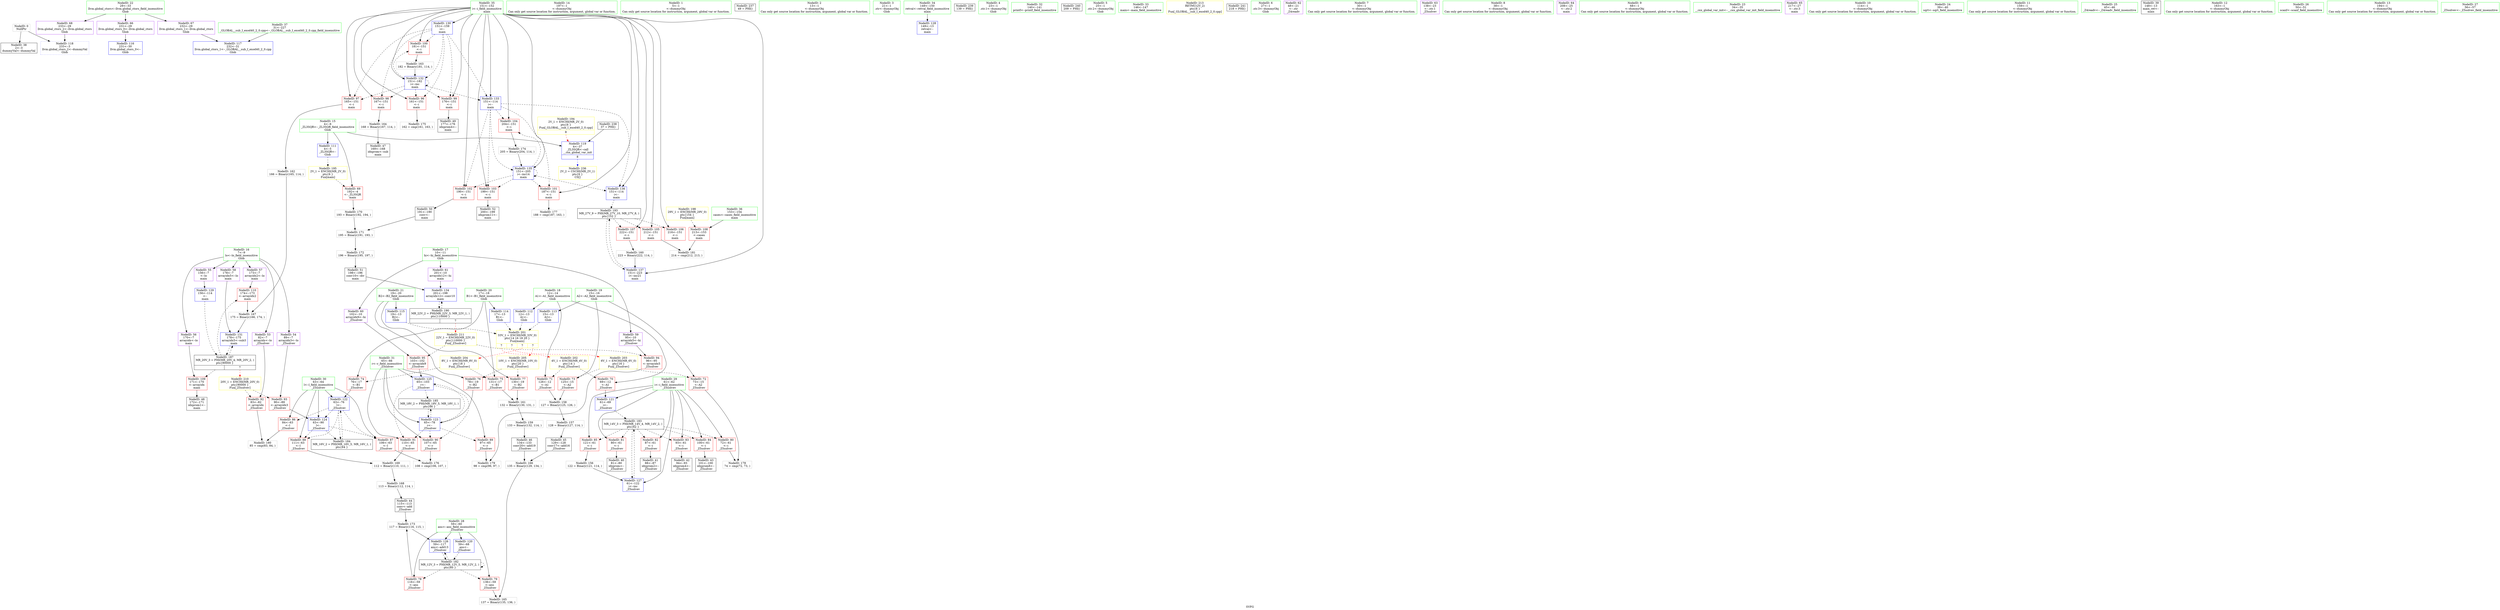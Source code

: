 digraph "SVFG" {
	label="SVFG";

	Node0x5638dc262e90 [shape=record,color=grey,label="{NodeID: 0\nNullPtr}"];
	Node0x5638dc262e90 -> Node0x5638dc264c40[style=solid];
	Node0x5638dc262e90 -> Node0x5638dc26af90[style=solid];
	Node0x5638dc26f150 [shape=record,color=grey,label="{NodeID: 180\n85 = cmp(83, 84, )\n}"];
	Node0x5638dc265560 [shape=record,color=red,label="{NodeID: 97\n165\<--151\n\<--i\nmain\n}"];
	Node0x5638dc265560 -> Node0x5638dc26d650[style=solid];
	Node0x5638dc263720 [shape=record,color=green,label="{NodeID: 14\n197\<--1\n\<--dummyObj\nCan only get source location for instruction, argument, global var or function.}"];
	Node0x5638dc269a50 [shape=record,color=yellow,style=double,label="{NodeID: 194\n2V_1 = ENCHI(MR_2V_0)\npts\{6 \}\nFun[_GLOBAL__sub_I_exod40_2_0.cpp]|{<s0>8}}"];
	Node0x5638dc269a50:s0 -> Node0x5638dc26b090[style=dashed,color=red];
	Node0x5638dc2660c0 [shape=record,color=blue,label="{NodeID: 111\n4\<--5\n_ZL3SQR\<--\nGlob }"];
	Node0x5638dc2660c0 -> Node0x5638dc269b60[style=dashed];
	Node0x5638dc264390 [shape=record,color=green,label="{NodeID: 28\n59\<--60\nans\<--ans_field_insensitive\n_Z5solvev\n}"];
	Node0x5638dc264390 -> Node0x5638dc267da0[style=solid];
	Node0x5638dc264390 -> Node0x5638dc267e70[style=solid];
	Node0x5638dc264390 -> Node0x5638dc26b160[style=solid];
	Node0x5638dc264390 -> Node0x5638dc26b640[style=solid];
	Node0x5638dc26b570 [shape=record,color=blue,label="{NodeID: 125\n65\<--103\nr\<--\n_Z5solvev\n}"];
	Node0x5638dc26b570 -> Node0x5638dc268760[style=dashed];
	Node0x5638dc26b570 -> Node0x5638dc268830[style=dashed];
	Node0x5638dc26b570 -> Node0x5638dc276490[style=dashed];
	Node0x5638dc264fb0 [shape=record,color=black,label="{NodeID: 42\n94\<--93\nidxprom4\<--\n_Z5solvev\n}"];
	Node0x5638dc266b30 [shape=record,color=purple,label="{NodeID: 56\n170\<--7\narrayidx\<--lo\nmain\n}"];
	Node0x5638dc266b30 -> Node0x5638dc265f20[style=solid];
	Node0x5638dc27e4c0 [shape=record,color=yellow,style=double,label="{NodeID: 236\n2V_2 = CSCHI(MR_2V_1)\npts\{6 \}\nCS[]}"];
	Node0x5638dc267720 [shape=record,color=red,label="{NodeID: 70\n69\<--12\n\<--A1\n_Z5solvev\n}"];
	Node0x5638dc267720 -> Node0x5638dc26b230[style=solid];
	Node0x5638dc26ddd0 [shape=record,color=grey,label="{NodeID: 167\n175 = Binary(166, 174, )\n}"];
	Node0x5638dc26ddd0 -> Node0x5638dc26ba50[style=solid];
	Node0x5638dc268280 [shape=record,color=red,label="{NodeID: 84\n100\<--61\n\<--i\n_Z5solvev\n}"];
	Node0x5638dc268280 -> Node0x5638dc265080[style=solid];
	Node0x5638dc259160 [shape=record,color=green,label="{NodeID: 1\n5\<--1\n\<--dummyObj\nCan only get source location for instruction, argument, global var or function.}"];
	Node0x5638dc26f2d0 [shape=record,color=grey,label="{NodeID: 181\n214 = cmp(212, 213, )\n}"];
	Node0x5638dc265630 [shape=record,color=red,label="{NodeID: 98\n167\<--151\n\<--i\nmain\n}"];
	Node0x5638dc265630 -> Node0x5638dc26d950[style=solid];
	Node0x5638dc2637b0 [shape=record,color=green,label="{NodeID: 15\n4\<--6\n_ZL3SQR\<--_ZL3SQR_field_insensitive\nGlob }"];
	Node0x5638dc2637b0 -> Node0x5638dc267650[style=solid];
	Node0x5638dc2637b0 -> Node0x5638dc2660c0[style=solid];
	Node0x5638dc2637b0 -> Node0x5638dc26b090[style=solid];
	Node0x5638dc269b60 [shape=record,color=yellow,style=double,label="{NodeID: 195\n2V_1 = ENCHI(MR_2V_0)\npts\{6 \}\nFun[main]}"];
	Node0x5638dc269b60 -> Node0x5638dc267650[style=dashed];
	Node0x5638dc2661c0 [shape=record,color=blue,label="{NodeID: 112\n12\<--13\nA1\<--\nGlob }"];
	Node0x5638dc2661c0 -> Node0x5638dc27b230[style=dashed];
	Node0x5638dc264460 [shape=record,color=green,label="{NodeID: 29\n61\<--62\ni\<--i_field_insensitive\n_Z5solvev\n}"];
	Node0x5638dc264460 -> Node0x5638dc267f40[style=solid];
	Node0x5638dc264460 -> Node0x5638dc268010[style=solid];
	Node0x5638dc264460 -> Node0x5638dc2680e0[style=solid];
	Node0x5638dc264460 -> Node0x5638dc2681b0[style=solid];
	Node0x5638dc264460 -> Node0x5638dc268280[style=solid];
	Node0x5638dc264460 -> Node0x5638dc268350[style=solid];
	Node0x5638dc264460 -> Node0x5638dc26b230[style=solid];
	Node0x5638dc264460 -> Node0x5638dc26b710[style=solid];
	Node0x5638dc26b640 [shape=record,color=blue,label="{NodeID: 126\n59\<--117\nans\<--add13\n_Z5solvev\n}"];
	Node0x5638dc26b640 -> Node0x5638dc275590[style=dashed];
	Node0x5638dc265080 [shape=record,color=black,label="{NodeID: 43\n101\<--100\nidxprom8\<--\n_Z5solvev\n}"];
	Node0x5638dc266c00 [shape=record,color=purple,label="{NodeID: 57\n173\<--7\narrayidx2\<--lo\nmain\n}"];
	Node0x5638dc266c00 -> Node0x5638dc265ff0[style=solid];
	Node0x5638dc0598f0 [shape=record,color=black,label="{NodeID: 237\n49 = PHI()\n}"];
	Node0x5638dc2677f0 [shape=record,color=red,label="{NodeID: 71\n126\<--12\n\<--A1\n_Z5solvev\n}"];
	Node0x5638dc2677f0 -> Node0x5638dc26d050[style=solid];
	Node0x5638dc26df50 [shape=record,color=grey,label="{NodeID: 168\n113 = Binary(112, 114, )\n}"];
	Node0x5638dc26df50 -> Node0x5638dc265150[style=solid];
	Node0x5638dc268350 [shape=record,color=red,label="{NodeID: 85\n121\<--61\n\<--i\n_Z5solvev\n}"];
	Node0x5638dc268350 -> Node0x5638dc26cd50[style=solid];
	Node0x5638dc25f790 [shape=record,color=green,label="{NodeID: 2\n13\<--1\n\<--dummyObj\nCan only get source location for instruction, argument, global var or function.}"];
	Node0x5638dc275590 [shape=record,color=black,label="{NodeID: 182\nMR_12V_3 = PHI(MR_12V_5, MR_12V_2, )\npts\{60 \}\n}"];
	Node0x5638dc275590 -> Node0x5638dc267da0[style=dashed];
	Node0x5638dc275590 -> Node0x5638dc267e70[style=dashed];
	Node0x5638dc275590 -> Node0x5638dc26b640[style=dashed];
	Node0x5638dc275590 -> Node0x5638dc275590[style=dashed];
	Node0x5638dc265700 [shape=record,color=red,label="{NodeID: 99\n176\<--151\n\<--i\nmain\n}"];
	Node0x5638dc265700 -> Node0x5638dc266580[style=solid];
	Node0x5638dc263840 [shape=record,color=green,label="{NodeID: 16\n7\<--9\nlo\<--lo_field_insensitive\nGlob }"];
	Node0x5638dc263840 -> Node0x5638dc2668c0[style=solid];
	Node0x5638dc263840 -> Node0x5638dc266990[style=solid];
	Node0x5638dc263840 -> Node0x5638dc266a60[style=solid];
	Node0x5638dc263840 -> Node0x5638dc266b30[style=solid];
	Node0x5638dc263840 -> Node0x5638dc266c00[style=solid];
	Node0x5638dc263840 -> Node0x5638dc266cd0[style=solid];
	Node0x5638dc2662c0 [shape=record,color=blue,label="{NodeID: 113\n15\<--13\nA2\<--\nGlob }"];
	Node0x5638dc2662c0 -> Node0x5638dc27b230[style=dashed];
	Node0x5638dc264530 [shape=record,color=green,label="{NodeID: 30\n63\<--64\nl\<--l_field_insensitive\n_Z5solvev\n}"];
	Node0x5638dc264530 -> Node0x5638dc268420[style=solid];
	Node0x5638dc264530 -> Node0x5638dc2684f0[style=solid];
	Node0x5638dc264530 -> Node0x5638dc2685c0[style=solid];
	Node0x5638dc264530 -> Node0x5638dc26b300[style=solid];
	Node0x5638dc264530 -> Node0x5638dc26b4a0[style=solid];
	Node0x5638dc27ba40 [shape=record,color=yellow,style=double,label="{NodeID: 210\n20V_1 = ENCHI(MR_20V_0)\npts\{90000 \}\nFun[_Z5solvev]}"];
	Node0x5638dc27ba40 -> Node0x5638dc268900[style=dashed];
	Node0x5638dc27ba40 -> Node0x5638dc2689d0[style=dashed];
	Node0x5638dc26b710 [shape=record,color=blue,label="{NodeID: 127\n61\<--122\ni\<--inc\n_Z5solvev\n}"];
	Node0x5638dc26b710 -> Node0x5638dc275a90[style=dashed];
	Node0x5638dc265150 [shape=record,color=black,label="{NodeID: 44\n115\<--113\nconv\<--add\n_Z5solvev\n}"];
	Node0x5638dc265150 -> Node0x5638dc26e6d0[style=solid];
	Node0x5638dc266cd0 [shape=record,color=purple,label="{NodeID: 58\n178\<--7\narrayidx5\<--lo\nmain\n}"];
	Node0x5638dc266cd0 -> Node0x5638dc26ba50[style=solid];
	Node0x5638dc287460 [shape=record,color=black,label="{NodeID: 238\n37 = PHI()\n}"];
	Node0x5638dc287460 -> Node0x5638dc26b090[style=solid];
	Node0x5638dc2678c0 [shape=record,color=red,label="{NodeID: 72\n73\<--15\n\<--A2\n_Z5solvev\n}"];
	Node0x5638dc2678c0 -> Node0x5638dc26ee50[style=solid];
	Node0x5638dc26e0d0 [shape=record,color=grey,label="{NodeID: 169\n112 = Binary(110, 111, )\n}"];
	Node0x5638dc26e0d0 -> Node0x5638dc26df50[style=solid];
	Node0x5638dc268420 [shape=record,color=red,label="{NodeID: 86\n84\<--63\n\<--l\n_Z5solvev\n}"];
	Node0x5638dc268420 -> Node0x5638dc26f150[style=solid];
	Node0x5638dc2628b0 [shape=record,color=green,label="{NodeID: 3\n21\<--1\n.str\<--dummyObj\nGlob }"];
	Node0x5638dc275a90 [shape=record,color=black,label="{NodeID: 183\nMR_14V_3 = PHI(MR_14V_4, MR_14V_2, )\npts\{62 \}\n}"];
	Node0x5638dc275a90 -> Node0x5638dc267f40[style=dashed];
	Node0x5638dc275a90 -> Node0x5638dc268010[style=dashed];
	Node0x5638dc275a90 -> Node0x5638dc2680e0[style=dashed];
	Node0x5638dc275a90 -> Node0x5638dc2681b0[style=dashed];
	Node0x5638dc275a90 -> Node0x5638dc268280[style=dashed];
	Node0x5638dc275a90 -> Node0x5638dc268350[style=dashed];
	Node0x5638dc275a90 -> Node0x5638dc26b710[style=dashed];
	Node0x5638dc2657d0 [shape=record,color=red,label="{NodeID: 100\n181\<--151\n\<--i\nmain\n}"];
	Node0x5638dc2657d0 -> Node0x5638dc26d7d0[style=solid];
	Node0x5638dc2638d0 [shape=record,color=green,label="{NodeID: 17\n10\<--11\nhi\<--hi_field_insensitive\nGlob }"];
	Node0x5638dc2638d0 -> Node0x5638dc266da0[style=solid];
	Node0x5638dc2638d0 -> Node0x5638dc266e70[style=solid];
	Node0x5638dc2638d0 -> Node0x5638dc266f40[style=solid];
	Node0x5638dc2663c0 [shape=record,color=blue,label="{NodeID: 114\n17\<--13\nB1\<--\nGlob }"];
	Node0x5638dc2663c0 -> Node0x5638dc27b230[style=dashed];
	Node0x5638dc264600 [shape=record,color=green,label="{NodeID: 31\n65\<--66\nr\<--r_field_insensitive\n_Z5solvev\n}"];
	Node0x5638dc264600 -> Node0x5638dc268690[style=solid];
	Node0x5638dc264600 -> Node0x5638dc268760[style=solid];
	Node0x5638dc264600 -> Node0x5638dc268830[style=solid];
	Node0x5638dc264600 -> Node0x5638dc26b3d0[style=solid];
	Node0x5638dc264600 -> Node0x5638dc26b570[style=solid];
	Node0x5638dc27c330 [shape=record,color=yellow,style=double,label="{NodeID: 211\n22V_1 = ENCHI(MR_22V_0)\npts\{110000 \}\nFun[_Z5solvev]}"];
	Node0x5638dc27c330 -> Node0x5638dc268aa0[style=dashed];
	Node0x5638dc27c330 -> Node0x5638dc268b70[style=dashed];
	Node0x5638dc26b7e0 [shape=record,color=blue,label="{NodeID: 128\n149\<--13\nretval\<--\nmain\n}"];
	Node0x5638dc265220 [shape=record,color=black,label="{NodeID: 45\n129\<--128\nconv17\<--add16\n_Z5solvev\n}"];
	Node0x5638dc265220 -> Node0x5638dc26dc50[style=solid];
	Node0x5638dc266da0 [shape=record,color=purple,label="{NodeID: 59\n95\<--10\narrayidx5\<--hi\n_Z5solvev\n}"];
	Node0x5638dc266da0 -> Node0x5638dc268aa0[style=solid];
	Node0x5638dc2875c0 [shape=record,color=black,label="{NodeID: 239\n139 = PHI()\n}"];
	Node0x5638dc26cd50 [shape=record,color=grey,label="{NodeID: 156\n122 = Binary(121, 114, )\n}"];
	Node0x5638dc26cd50 -> Node0x5638dc26b710[style=solid];
	Node0x5638dc267990 [shape=record,color=red,label="{NodeID: 73\n125\<--15\n\<--A2\n_Z5solvev\n}"];
	Node0x5638dc267990 -> Node0x5638dc26d050[style=solid];
	Node0x5638dc26e250 [shape=record,color=grey,label="{NodeID: 170\n193 = Binary(192, 194, )\n}"];
	Node0x5638dc26e250 -> Node0x5638dc26e3d0[style=solid];
	Node0x5638dc2684f0 [shape=record,color=red,label="{NodeID: 87\n106\<--63\n\<--l\n_Z5solvev\n}"];
	Node0x5638dc2684f0 -> Node0x5638dc26eb50[style=solid];
	Node0x5638dc262940 [shape=record,color=green,label="{NodeID: 4\n23\<--1\n.str.1\<--dummyObj\nGlob }"];
	Node0x5638dc275f90 [shape=record,color=black,label="{NodeID: 184\nMR_16V_2 = PHI(MR_16V_5, MR_16V_1, )\npts\{64 \}\n}"];
	Node0x5638dc275f90 -> Node0x5638dc26b300[style=dashed];
	Node0x5638dc2658a0 [shape=record,color=red,label="{NodeID: 101\n187\<--151\n\<--i\nmain\n}"];
	Node0x5638dc2658a0 -> Node0x5638dc26ecd0[style=solid];
	Node0x5638dc263990 [shape=record,color=green,label="{NodeID: 18\n12\<--14\nA1\<--A1_field_insensitive\nGlob }"];
	Node0x5638dc263990 -> Node0x5638dc267720[style=solid];
	Node0x5638dc263990 -> Node0x5638dc2677f0[style=solid];
	Node0x5638dc263990 -> Node0x5638dc2661c0[style=solid];
	Node0x5638dc27af90 [shape=record,color=yellow,style=double,label="{NodeID: 198\n29V_1 = ENCHI(MR_29V_0)\npts\{154 \}\nFun[main]}"];
	Node0x5638dc27af90 -> Node0x5638dc265e50[style=dashed];
	Node0x5638dc26ac90 [shape=record,color=blue,label="{NodeID: 115\n19\<--13\nB2\<--\nGlob }"];
	Node0x5638dc26ac90 -> Node0x5638dc27b230[style=dashed];
	Node0x5638dc2646d0 [shape=record,color=green,label="{NodeID: 32\n140\<--141\nprintf\<--printf_field_insensitive\n}"];
	Node0x5638dc26b8b0 [shape=record,color=blue,label="{NodeID: 129\n156\<--114\n\<--\nmain\n}"];
	Node0x5638dc26b8b0 -> Node0x5638dc276e90[style=dashed];
	Node0x5638dc2652f0 [shape=record,color=black,label="{NodeID: 46\n134\<--133\nconv20\<--add19\n_Z5solvev\n}"];
	Node0x5638dc2652f0 -> Node0x5638dc26dc50[style=solid];
	Node0x5638dc266e70 [shape=record,color=purple,label="{NodeID: 60\n102\<--10\narrayidx9\<--hi\n_Z5solvev\n}"];
	Node0x5638dc266e70 -> Node0x5638dc268b70[style=solid];
	Node0x5638dc287cf0 [shape=record,color=black,label="{NodeID: 240\n209 = PHI()\n}"];
	Node0x5638dc26ced0 [shape=record,color=grey,label="{NodeID: 157\n128 = Binary(127, 114, )\n}"];
	Node0x5638dc26ced0 -> Node0x5638dc265220[style=solid];
	Node0x5638dc267a60 [shape=record,color=red,label="{NodeID: 74\n76\<--17\n\<--B1\n_Z5solvev\n}"];
	Node0x5638dc267a60 -> Node0x5638dc26b300[style=solid];
	Node0x5638dc26e3d0 [shape=record,color=grey,label="{NodeID: 171\n195 = Binary(191, 193, )\n}"];
	Node0x5638dc26e3d0 -> Node0x5638dc26e550[style=solid];
	Node0x5638dc2685c0 [shape=record,color=red,label="{NodeID: 88\n111\<--63\n\<--l\n_Z5solvev\n}"];
	Node0x5638dc2685c0 -> Node0x5638dc26e0d0[style=solid];
	Node0x5638dc2629d0 [shape=record,color=green,label="{NodeID: 5\n25\<--1\n.str.2\<--dummyObj\nGlob }"];
	Node0x5638dc276490 [shape=record,color=black,label="{NodeID: 185\nMR_18V_2 = PHI(MR_18V_5, MR_18V_1, )\npts\{66 \}\n}"];
	Node0x5638dc276490 -> Node0x5638dc26b3d0[style=dashed];
	Node0x5638dc265970 [shape=record,color=red,label="{NodeID: 102\n190\<--151\n\<--i\nmain\n}"];
	Node0x5638dc265970 -> Node0x5638dc266650[style=solid];
	Node0x5638dc263a90 [shape=record,color=green,label="{NodeID: 19\n15\<--16\nA2\<--A2_field_insensitive\nGlob }"];
	Node0x5638dc263a90 -> Node0x5638dc2678c0[style=solid];
	Node0x5638dc263a90 -> Node0x5638dc267990[style=solid];
	Node0x5638dc263a90 -> Node0x5638dc2662c0[style=solid];
	Node0x5638dc26ad90 [shape=record,color=blue,label="{NodeID: 116\n231\<--30\nllvm.global_ctors_0\<--\nGlob }"];
	Node0x5638dc2647d0 [shape=record,color=green,label="{NodeID: 33\n146\<--147\nmain\<--main_field_insensitive\n}"];
	Node0x5638dc27c520 [shape=record,color=yellow,style=double,label="{NodeID: 213\nRETMU(2V_2)\npts\{6 \}\nFun[_GLOBAL__sub_I_exod40_2_0.cpp]}"];
	Node0x5638dc26b980 [shape=record,color=blue,label="{NodeID: 130\n151\<--159\ni\<--\nmain\n}"];
	Node0x5638dc26b980 -> Node0x5638dc265490[style=dashed];
	Node0x5638dc26b980 -> Node0x5638dc265560[style=dashed];
	Node0x5638dc26b980 -> Node0x5638dc265630[style=dashed];
	Node0x5638dc26b980 -> Node0x5638dc265700[style=dashed];
	Node0x5638dc26b980 -> Node0x5638dc2657d0[style=dashed];
	Node0x5638dc26b980 -> Node0x5638dc26bb20[style=dashed];
	Node0x5638dc26b980 -> Node0x5638dc26bbf0[style=dashed];
	Node0x5638dc2653c0 [shape=record,color=black,label="{NodeID: 47\n169\<--168\nidxprom\<--sub\nmain\n}"];
	Node0x5638dc266f40 [shape=record,color=purple,label="{NodeID: 61\n201\<--10\narrayidx12\<--hi\nmain\n}"];
	Node0x5638dc266f40 -> Node0x5638dc26bcc0[style=solid];
	Node0x5638dc287dc0 [shape=record,color=black,label="{NodeID: 241\n218 = PHI()\n}"];
	Node0x5638dc26d050 [shape=record,color=grey,label="{NodeID: 158\n127 = Binary(125, 126, )\n}"];
	Node0x5638dc26d050 -> Node0x5638dc26ced0[style=solid];
	Node0x5638dc267b30 [shape=record,color=red,label="{NodeID: 75\n131\<--17\n\<--B1\n_Z5solvev\n}"];
	Node0x5638dc267b30 -> Node0x5638dc26d4d0[style=solid];
	Node0x5638dc26e550 [shape=record,color=grey,label="{NodeID: 172\n196 = Binary(195, 197, )\n}"];
	Node0x5638dc26e550 -> Node0x5638dc266720[style=solid];
	Node0x5638dc268690 [shape=record,color=red,label="{NodeID: 89\n97\<--65\n\<--r\n_Z5solvev\n}"];
	Node0x5638dc268690 -> Node0x5638dc26efd0[style=solid];
	Node0x5638dc262a60 [shape=record,color=green,label="{NodeID: 6\n27\<--1\n.str.3\<--dummyObj\nGlob }"];
	Node0x5638dc265a40 [shape=record,color=red,label="{NodeID: 103\n199\<--151\n\<--i\nmain\n}"];
	Node0x5638dc265a40 -> Node0x5638dc2667f0[style=solid];
	Node0x5638dc263b90 [shape=record,color=green,label="{NodeID: 20\n17\<--18\nB1\<--B1_field_insensitive\nGlob }"];
	Node0x5638dc263b90 -> Node0x5638dc267a60[style=solid];
	Node0x5638dc263b90 -> Node0x5638dc267b30[style=solid];
	Node0x5638dc263b90 -> Node0x5638dc2663c0[style=solid];
	Node0x5638dc26ae90 [shape=record,color=blue,label="{NodeID: 117\n232\<--31\nllvm.global_ctors_1\<--_GLOBAL__sub_I_exod40_2_0.cpp\nGlob }"];
	Node0x5638dc2648d0 [shape=record,color=green,label="{NodeID: 34\n149\<--150\nretval\<--retval_field_insensitive\nmain\n}"];
	Node0x5638dc2648d0 -> Node0x5638dc26b7e0[style=solid];
	Node0x5638dc26ba50 [shape=record,color=blue,label="{NodeID: 131\n178\<--175\narrayidx5\<--sub3\nmain\n}"];
	Node0x5638dc26ba50 -> Node0x5638dc276e90[style=dashed];
	Node0x5638dc2664b0 [shape=record,color=black,label="{NodeID: 48\n172\<--171\nidxprom1\<--\nmain\n}"];
	Node0x5638dc267010 [shape=record,color=purple,label="{NodeID: 62\n48\<--21\n\<--.str\n_Z4readv\n}"];
	Node0x5638dc26d1d0 [shape=record,color=grey,label="{NodeID: 159\n133 = Binary(132, 114, )\n}"];
	Node0x5638dc26d1d0 -> Node0x5638dc2652f0[style=solid];
	Node0x5638dc267c00 [shape=record,color=red,label="{NodeID: 76\n78\<--19\n\<--B2\n_Z5solvev\n}"];
	Node0x5638dc267c00 -> Node0x5638dc26b3d0[style=solid];
	Node0x5638dc26e6d0 [shape=record,color=grey,label="{NodeID: 173\n117 = Binary(116, 115, )\n}"];
	Node0x5638dc26e6d0 -> Node0x5638dc26b640[style=solid];
	Node0x5638dc268760 [shape=record,color=red,label="{NodeID: 90\n107\<--65\n\<--r\n_Z5solvev\n}"];
	Node0x5638dc268760 -> Node0x5638dc26eb50[style=solid];
	Node0x5638dc263330 [shape=record,color=green,label="{NodeID: 7\n30\<--1\n\<--dummyObj\nCan only get source location for instruction, argument, global var or function.}"];
	Node0x5638dc276e90 [shape=record,color=black,label="{NodeID: 187\nMR_20V_3 = PHI(MR_20V_4, MR_20V_2, )\npts\{90000 \}\n|{|<s3>7}}"];
	Node0x5638dc276e90 -> Node0x5638dc265f20[style=dashed];
	Node0x5638dc276e90 -> Node0x5638dc265ff0[style=dashed];
	Node0x5638dc276e90 -> Node0x5638dc26ba50[style=dashed];
	Node0x5638dc276e90:s3 -> Node0x5638dc27ba40[style=dashed,color=red];
	Node0x5638dc265b10 [shape=record,color=red,label="{NodeID: 104\n204\<--151\n\<--i\nmain\n}"];
	Node0x5638dc265b10 -> Node0x5638dc26e850[style=solid];
	Node0x5638dc263c90 [shape=record,color=green,label="{NodeID: 21\n19\<--20\nB2\<--B2_field_insensitive\nGlob }"];
	Node0x5638dc263c90 -> Node0x5638dc267c00[style=solid];
	Node0x5638dc263c90 -> Node0x5638dc267cd0[style=solid];
	Node0x5638dc263c90 -> Node0x5638dc26ac90[style=solid];
	Node0x5638dc27b230 [shape=record,color=yellow,style=double,label="{NodeID: 201\n33V_1 = ENCHI(MR_33V_0)\npts\{14 16 18 20 \}\nFun[main]|{<s0>7|<s1>7|<s2>7|<s3>7}}"];
	Node0x5638dc27b230:s0 -> Node0x5638dc27b310[style=dashed,color=red];
	Node0x5638dc27b230:s1 -> Node0x5638dc27b420[style=dashed,color=red];
	Node0x5638dc27b230:s2 -> Node0x5638dc27b500[style=dashed,color=red];
	Node0x5638dc27b230:s3 -> Node0x5638dc27b5e0[style=dashed,color=red];
	Node0x5638dc26af90 [shape=record,color=blue, style = dotted,label="{NodeID: 118\n233\<--3\nllvm.global_ctors_2\<--dummyVal\nGlob }"];
	Node0x5638dc2649a0 [shape=record,color=green,label="{NodeID: 35\n151\<--152\ni\<--i_field_insensitive\nmain\n}"];
	Node0x5638dc2649a0 -> Node0x5638dc265490[style=solid];
	Node0x5638dc2649a0 -> Node0x5638dc265560[style=solid];
	Node0x5638dc2649a0 -> Node0x5638dc265630[style=solid];
	Node0x5638dc2649a0 -> Node0x5638dc265700[style=solid];
	Node0x5638dc2649a0 -> Node0x5638dc2657d0[style=solid];
	Node0x5638dc2649a0 -> Node0x5638dc2658a0[style=solid];
	Node0x5638dc2649a0 -> Node0x5638dc265970[style=solid];
	Node0x5638dc2649a0 -> Node0x5638dc265a40[style=solid];
	Node0x5638dc2649a0 -> Node0x5638dc265b10[style=solid];
	Node0x5638dc2649a0 -> Node0x5638dc265be0[style=solid];
	Node0x5638dc2649a0 -> Node0x5638dc265cb0[style=solid];
	Node0x5638dc2649a0 -> Node0x5638dc265d80[style=solid];
	Node0x5638dc2649a0 -> Node0x5638dc26b980[style=solid];
	Node0x5638dc2649a0 -> Node0x5638dc26bb20[style=solid];
	Node0x5638dc2649a0 -> Node0x5638dc26bbf0[style=solid];
	Node0x5638dc2649a0 -> Node0x5638dc26bd90[style=solid];
	Node0x5638dc2649a0 -> Node0x5638dc26be60[style=solid];
	Node0x5638dc2649a0 -> Node0x5638dc26bf30[style=solid];
	Node0x5638dc26bb20 [shape=record,color=blue,label="{NodeID: 132\n151\<--182\ni\<--inc\nmain\n}"];
	Node0x5638dc26bb20 -> Node0x5638dc265490[style=dashed];
	Node0x5638dc26bb20 -> Node0x5638dc265560[style=dashed];
	Node0x5638dc26bb20 -> Node0x5638dc265630[style=dashed];
	Node0x5638dc26bb20 -> Node0x5638dc265700[style=dashed];
	Node0x5638dc26bb20 -> Node0x5638dc2657d0[style=dashed];
	Node0x5638dc26bb20 -> Node0x5638dc26bb20[style=dashed];
	Node0x5638dc26bb20 -> Node0x5638dc26bbf0[style=dashed];
	Node0x5638dc266580 [shape=record,color=black,label="{NodeID: 49\n177\<--176\nidxprom4\<--\nmain\n}"];
	Node0x5638dc2670e0 [shape=record,color=purple,label="{NodeID: 63\n138\<--23\n\<--.str.1\n_Z5solvev\n}"];
	Node0x5638dc26d350 [shape=record,color=grey,label="{NodeID: 160\n223 = Binary(222, 114, )\n}"];
	Node0x5638dc26d350 -> Node0x5638dc26bf30[style=solid];
	Node0x5638dc267cd0 [shape=record,color=red,label="{NodeID: 77\n130\<--19\n\<--B2\n_Z5solvev\n}"];
	Node0x5638dc267cd0 -> Node0x5638dc26d4d0[style=solid];
	Node0x5638dc26e850 [shape=record,color=grey,label="{NodeID: 174\n205 = Binary(204, 114, )\n}"];
	Node0x5638dc26e850 -> Node0x5638dc26bd90[style=solid];
	Node0x5638dc268830 [shape=record,color=red,label="{NodeID: 91\n110\<--65\n\<--r\n_Z5solvev\n}"];
	Node0x5638dc268830 -> Node0x5638dc26e0d0[style=solid];
	Node0x5638dc2633c0 [shape=record,color=green,label="{NodeID: 8\n38\<--1\n\<--dummyObj\nCan only get source location for instruction, argument, global var or function.}"];
	Node0x5638dc265be0 [shape=record,color=red,label="{NodeID: 105\n212\<--151\n\<--i\nmain\n}"];
	Node0x5638dc265be0 -> Node0x5638dc26f2d0[style=solid];
	Node0x5638dc263d90 [shape=record,color=green,label="{NodeID: 22\n29\<--33\nllvm.global_ctors\<--llvm.global_ctors_field_insensitive\nGlob }"];
	Node0x5638dc263d90 -> Node0x5638dc267350[style=solid];
	Node0x5638dc263d90 -> Node0x5638dc267450[style=solid];
	Node0x5638dc263d90 -> Node0x5638dc267550[style=solid];
	Node0x5638dc27b310 [shape=record,color=yellow,style=double,label="{NodeID: 202\n4V_1 = ENCHI(MR_4V_0)\npts\{14 \}\nFun[_Z5solvev]}"];
	Node0x5638dc27b310 -> Node0x5638dc267720[style=dashed];
	Node0x5638dc27b310 -> Node0x5638dc2677f0[style=dashed];
	Node0x5638dc26b090 [shape=record,color=blue,label="{NodeID: 119\n4\<--37\n_ZL3SQR\<--call\n__cxx_global_var_init\n|{<s0>8}}"];
	Node0x5638dc26b090:s0 -> Node0x5638dc27e4c0[style=dashed,color=blue];
	Node0x5638dc264a70 [shape=record,color=green,label="{NodeID: 36\n153\<--154\ncases\<--cases_field_insensitive\nmain\n}"];
	Node0x5638dc264a70 -> Node0x5638dc265e50[style=solid];
	Node0x5638dc26bbf0 [shape=record,color=blue,label="{NodeID: 133\n151\<--114\ni\<--\nmain\n}"];
	Node0x5638dc26bbf0 -> Node0x5638dc2658a0[style=dashed];
	Node0x5638dc26bbf0 -> Node0x5638dc265970[style=dashed];
	Node0x5638dc26bbf0 -> Node0x5638dc265a40[style=dashed];
	Node0x5638dc26bbf0 -> Node0x5638dc265b10[style=dashed];
	Node0x5638dc26bbf0 -> Node0x5638dc26bd90[style=dashed];
	Node0x5638dc26bbf0 -> Node0x5638dc26be60[style=dashed];
	Node0x5638dc266650 [shape=record,color=black,label="{NodeID: 50\n191\<--190\nconv\<--\nmain\n}"];
	Node0x5638dc266650 -> Node0x5638dc26e3d0[style=solid];
	Node0x5638dc2671b0 [shape=record,color=purple,label="{NodeID: 64\n208\<--25\n\<--.str.2\nmain\n}"];
	Node0x5638dc26d4d0 [shape=record,color=grey,label="{NodeID: 161\n132 = Binary(130, 131, )\n}"];
	Node0x5638dc26d4d0 -> Node0x5638dc26d1d0[style=solid];
	Node0x5638dc267da0 [shape=record,color=red,label="{NodeID: 78\n116\<--59\n\<--ans\n_Z5solvev\n}"];
	Node0x5638dc267da0 -> Node0x5638dc26e6d0[style=solid];
	Node0x5638dc26e9d0 [shape=record,color=grey,label="{NodeID: 175\n162 = cmp(161, 163, )\n}"];
	Node0x5638dc268900 [shape=record,color=red,label="{NodeID: 92\n83\<--82\n\<--arrayidx\n_Z5solvev\n}"];
	Node0x5638dc268900 -> Node0x5638dc26f150[style=solid];
	Node0x5638dc263450 [shape=record,color=green,label="{NodeID: 9\n68\<--1\n\<--dummyObj\nCan only get source location for instruction, argument, global var or function.}"];
	Node0x5638dc265cb0 [shape=record,color=red,label="{NodeID: 106\n216\<--151\n\<--i\nmain\n}"];
	Node0x5638dc263e90 [shape=record,color=green,label="{NodeID: 23\n34\<--35\n__cxx_global_var_init\<--__cxx_global_var_init_field_insensitive\n}"];
	Node0x5638dc27b420 [shape=record,color=yellow,style=double,label="{NodeID: 203\n6V_1 = ENCHI(MR_6V_0)\npts\{16 \}\nFun[_Z5solvev]}"];
	Node0x5638dc27b420 -> Node0x5638dc2678c0[style=dashed];
	Node0x5638dc27b420 -> Node0x5638dc267990[style=dashed];
	Node0x5638dc26b160 [shape=record,color=blue,label="{NodeID: 120\n59\<--68\nans\<--\n_Z5solvev\n}"];
	Node0x5638dc26b160 -> Node0x5638dc275590[style=dashed];
	Node0x5638dc264b40 [shape=record,color=green,label="{NodeID: 37\n31\<--227\n_GLOBAL__sub_I_exod40_2_0.cpp\<--_GLOBAL__sub_I_exod40_2_0.cpp_field_insensitive\n}"];
	Node0x5638dc264b40 -> Node0x5638dc26ae90[style=solid];
	Node0x5638dc26bcc0 [shape=record,color=blue,label="{NodeID: 134\n201\<--198\narrayidx12\<--conv10\nmain\n}"];
	Node0x5638dc26bcc0 -> Node0x5638dc277d90[style=dashed];
	Node0x5638dc266720 [shape=record,color=black,label="{NodeID: 51\n198\<--196\nconv10\<--div\nmain\n}"];
	Node0x5638dc266720 -> Node0x5638dc26bcc0[style=solid];
	Node0x5638dc267280 [shape=record,color=purple,label="{NodeID: 65\n217\<--27\n\<--.str.3\nmain\n}"];
	Node0x5638dc26d650 [shape=record,color=grey,label="{NodeID: 162\n166 = Binary(165, 114, )\n}"];
	Node0x5638dc26d650 -> Node0x5638dc26ddd0[style=solid];
	Node0x5638dc267e70 [shape=record,color=red,label="{NodeID: 79\n136\<--59\n\<--ans\n_Z5solvev\n}"];
	Node0x5638dc267e70 -> Node0x5638dc26dad0[style=solid];
	Node0x5638dc26eb50 [shape=record,color=grey,label="{NodeID: 176\n108 = cmp(106, 107, )\n}"];
	Node0x5638dc2689d0 [shape=record,color=red,label="{NodeID: 93\n90\<--89\n\<--arrayidx3\n_Z5solvev\n}"];
	Node0x5638dc2689d0 -> Node0x5638dc26b4a0[style=solid];
	Node0x5638dc2634e0 [shape=record,color=green,label="{NodeID: 10\n114\<--1\n\<--dummyObj\nCan only get source location for instruction, argument, global var or function.}"];
	Node0x5638dc277d90 [shape=record,color=black,label="{NodeID: 190\nMR_22V_2 = PHI(MR_22V_3, MR_22V_1, )\npts\{110000 \}\n|{|<s1>7}}"];
	Node0x5638dc277d90 -> Node0x5638dc26bcc0[style=dashed];
	Node0x5638dc277d90:s1 -> Node0x5638dc27c330[style=dashed,color=red];
	Node0x5638dc265d80 [shape=record,color=red,label="{NodeID: 107\n222\<--151\n\<--i\nmain\n}"];
	Node0x5638dc265d80 -> Node0x5638dc26d350[style=solid];
	Node0x5638dc263f90 [shape=record,color=green,label="{NodeID: 24\n39\<--40\nsqrt\<--sqrt_field_insensitive\n}"];
	Node0x5638dc27b500 [shape=record,color=yellow,style=double,label="{NodeID: 204\n8V_1 = ENCHI(MR_8V_0)\npts\{18 \}\nFun[_Z5solvev]}"];
	Node0x5638dc27b500 -> Node0x5638dc267a60[style=dashed];
	Node0x5638dc27b500 -> Node0x5638dc267b30[style=dashed];
	Node0x5638dc26b230 [shape=record,color=blue,label="{NodeID: 121\n61\<--69\ni\<--\n_Z5solvev\n}"];
	Node0x5638dc26b230 -> Node0x5638dc275a90[style=dashed];
	Node0x5638dc264c40 [shape=record,color=black,label="{NodeID: 38\n2\<--3\ndummyVal\<--dummyVal\n}"];
	Node0x5638dc26bd90 [shape=record,color=blue,label="{NodeID: 135\n151\<--205\ni\<--inc14\nmain\n}"];
	Node0x5638dc26bd90 -> Node0x5638dc2658a0[style=dashed];
	Node0x5638dc26bd90 -> Node0x5638dc265970[style=dashed];
	Node0x5638dc26bd90 -> Node0x5638dc265a40[style=dashed];
	Node0x5638dc26bd90 -> Node0x5638dc265b10[style=dashed];
	Node0x5638dc26bd90 -> Node0x5638dc26bd90[style=dashed];
	Node0x5638dc26bd90 -> Node0x5638dc26be60[style=dashed];
	Node0x5638dc2667f0 [shape=record,color=black,label="{NodeID: 52\n200\<--199\nidxprom11\<--\nmain\n}"];
	Node0x5638dc267350 [shape=record,color=purple,label="{NodeID: 66\n231\<--29\nllvm.global_ctors_0\<--llvm.global_ctors\nGlob }"];
	Node0x5638dc267350 -> Node0x5638dc26ad90[style=solid];
	Node0x5638dc26d7d0 [shape=record,color=grey,label="{NodeID: 163\n182 = Binary(181, 114, )\n}"];
	Node0x5638dc26d7d0 -> Node0x5638dc26bb20[style=solid];
	Node0x5638dc267f40 [shape=record,color=red,label="{NodeID: 80\n72\<--61\n\<--i\n_Z5solvev\n}"];
	Node0x5638dc267f40 -> Node0x5638dc26ee50[style=solid];
	Node0x5638dc26ecd0 [shape=record,color=grey,label="{NodeID: 177\n188 = cmp(187, 163, )\n}"];
	Node0x5638dc268aa0 [shape=record,color=red,label="{NodeID: 94\n96\<--95\n\<--arrayidx5\n_Z5solvev\n}"];
	Node0x5638dc268aa0 -> Node0x5638dc26efd0[style=solid];
	Node0x5638dc263570 [shape=record,color=green,label="{NodeID: 11\n159\<--1\n\<--dummyObj\nCan only get source location for instruction, argument, global var or function.}"];
	Node0x5638dc265e50 [shape=record,color=red,label="{NodeID: 108\n213\<--153\n\<--cases\nmain\n}"];
	Node0x5638dc265e50 -> Node0x5638dc26f2d0[style=solid];
	Node0x5638dc264090 [shape=record,color=green,label="{NodeID: 25\n45\<--46\n_Z4readv\<--_Z4readv_field_insensitive\n}"];
	Node0x5638dc27b5e0 [shape=record,color=yellow,style=double,label="{NodeID: 205\n10V_1 = ENCHI(MR_10V_0)\npts\{20 \}\nFun[_Z5solvev]}"];
	Node0x5638dc27b5e0 -> Node0x5638dc267c00[style=dashed];
	Node0x5638dc27b5e0 -> Node0x5638dc267cd0[style=dashed];
	Node0x5638dc26b300 [shape=record,color=blue,label="{NodeID: 122\n63\<--76\nl\<--\n_Z5solvev\n}"];
	Node0x5638dc26b300 -> Node0x5638dc268420[style=dashed];
	Node0x5638dc26b300 -> Node0x5638dc2684f0[style=dashed];
	Node0x5638dc26b300 -> Node0x5638dc2685c0[style=dashed];
	Node0x5638dc26b300 -> Node0x5638dc26b4a0[style=dashed];
	Node0x5638dc26b300 -> Node0x5638dc275f90[style=dashed];
	Node0x5638dc264d40 [shape=record,color=black,label="{NodeID: 39\n148\<--13\nmain_ret\<--\nmain\n}"];
	Node0x5638dc26be60 [shape=record,color=blue,label="{NodeID: 136\n151\<--114\ni\<--\nmain\n}"];
	Node0x5638dc26be60 -> Node0x5638dc269550[style=dashed];
	Node0x5638dc2668c0 [shape=record,color=purple,label="{NodeID: 53\n82\<--7\narrayidx\<--lo\n_Z5solvev\n}"];
	Node0x5638dc2668c0 -> Node0x5638dc268900[style=solid];
	Node0x5638dc267450 [shape=record,color=purple,label="{NodeID: 67\n232\<--29\nllvm.global_ctors_1\<--llvm.global_ctors\nGlob }"];
	Node0x5638dc267450 -> Node0x5638dc26ae90[style=solid];
	Node0x5638dc26d950 [shape=record,color=grey,label="{NodeID: 164\n168 = Binary(167, 114, )\n}"];
	Node0x5638dc26d950 -> Node0x5638dc2653c0[style=solid];
	Node0x5638dc268010 [shape=record,color=red,label="{NodeID: 81\n80\<--61\n\<--i\n_Z5solvev\n}"];
	Node0x5638dc268010 -> Node0x5638dc264e10[style=solid];
	Node0x5638dc26ee50 [shape=record,color=grey,label="{NodeID: 178\n74 = cmp(72, 73, )\n}"];
	Node0x5638dc268b70 [shape=record,color=red,label="{NodeID: 95\n103\<--102\n\<--arrayidx9\n_Z5solvev\n}"];
	Node0x5638dc268b70 -> Node0x5638dc26b570[style=solid];
	Node0x5638dc263600 [shape=record,color=green,label="{NodeID: 12\n163\<--1\n\<--dummyObj\nCan only get source location for instruction, argument, global var or function.}"];
	Node0x5638dc265f20 [shape=record,color=red,label="{NodeID: 109\n171\<--170\n\<--arrayidx\nmain\n}"];
	Node0x5638dc265f20 -> Node0x5638dc2664b0[style=solid];
	Node0x5638dc264190 [shape=record,color=green,label="{NodeID: 26\n50\<--51\nscanf\<--scanf_field_insensitive\n}"];
	Node0x5638dc26b3d0 [shape=record,color=blue,label="{NodeID: 123\n65\<--78\nr\<--\n_Z5solvev\n}"];
	Node0x5638dc26b3d0 -> Node0x5638dc268690[style=dashed];
	Node0x5638dc26b3d0 -> Node0x5638dc268760[style=dashed];
	Node0x5638dc26b3d0 -> Node0x5638dc268830[style=dashed];
	Node0x5638dc26b3d0 -> Node0x5638dc26b570[style=dashed];
	Node0x5638dc26b3d0 -> Node0x5638dc276490[style=dashed];
	Node0x5638dc264e10 [shape=record,color=black,label="{NodeID: 40\n81\<--80\nidxprom\<--\n_Z5solvev\n}"];
	Node0x5638dc26bf30 [shape=record,color=blue,label="{NodeID: 137\n151\<--223\ni\<--inc21\nmain\n}"];
	Node0x5638dc26bf30 -> Node0x5638dc269550[style=dashed];
	Node0x5638dc266990 [shape=record,color=purple,label="{NodeID: 54\n89\<--7\narrayidx3\<--lo\n_Z5solvev\n}"];
	Node0x5638dc266990 -> Node0x5638dc2689d0[style=solid];
	Node0x5638dc267550 [shape=record,color=purple,label="{NodeID: 68\n233\<--29\nllvm.global_ctors_2\<--llvm.global_ctors\nGlob }"];
	Node0x5638dc267550 -> Node0x5638dc26af90[style=solid];
	Node0x5638dc26dad0 [shape=record,color=grey,label="{NodeID: 165\n137 = Binary(135, 136, )\n}"];
	Node0x5638dc2680e0 [shape=record,color=red,label="{NodeID: 82\n87\<--61\n\<--i\n_Z5solvev\n}"];
	Node0x5638dc2680e0 -> Node0x5638dc264ee0[style=solid];
	Node0x5638dc26efd0 [shape=record,color=grey,label="{NodeID: 179\n98 = cmp(96, 97, )\n}"];
	Node0x5638dc265490 [shape=record,color=red,label="{NodeID: 96\n161\<--151\n\<--i\nmain\n}"];
	Node0x5638dc265490 -> Node0x5638dc26e9d0[style=solid];
	Node0x5638dc263690 [shape=record,color=green,label="{NodeID: 13\n194\<--1\n\<--dummyObj\nCan only get source location for instruction, argument, global var or function.}"];
	Node0x5638dc269550 [shape=record,color=black,label="{NodeID: 193\nMR_27V_9 = PHI(MR_27V_10, MR_27V_8, )\npts\{152 \}\n}"];
	Node0x5638dc269550 -> Node0x5638dc265be0[style=dashed];
	Node0x5638dc269550 -> Node0x5638dc265cb0[style=dashed];
	Node0x5638dc269550 -> Node0x5638dc265d80[style=dashed];
	Node0x5638dc269550 -> Node0x5638dc26bf30[style=dashed];
	Node0x5638dc265ff0 [shape=record,color=red,label="{NodeID: 110\n174\<--173\n\<--arrayidx2\nmain\n}"];
	Node0x5638dc265ff0 -> Node0x5638dc26ddd0[style=solid];
	Node0x5638dc264290 [shape=record,color=green,label="{NodeID: 27\n56\<--57\n_Z5solvev\<--_Z5solvev_field_insensitive\n}"];
	Node0x5638dc26b4a0 [shape=record,color=blue,label="{NodeID: 124\n63\<--90\nl\<--\n_Z5solvev\n}"];
	Node0x5638dc26b4a0 -> Node0x5638dc2684f0[style=dashed];
	Node0x5638dc26b4a0 -> Node0x5638dc2685c0[style=dashed];
	Node0x5638dc26b4a0 -> Node0x5638dc275f90[style=dashed];
	Node0x5638dc264ee0 [shape=record,color=black,label="{NodeID: 41\n88\<--87\nidxprom2\<--\n_Z5solvev\n}"];
	Node0x5638dc266a60 [shape=record,color=purple,label="{NodeID: 55\n156\<--7\n\<--lo\nmain\n}"];
	Node0x5638dc266a60 -> Node0x5638dc26b8b0[style=solid];
	Node0x5638dc267650 [shape=record,color=red,label="{NodeID: 69\n192\<--4\n\<--_ZL3SQR\nmain\n}"];
	Node0x5638dc267650 -> Node0x5638dc26e250[style=solid];
	Node0x5638dc26dc50 [shape=record,color=grey,label="{NodeID: 166\n135 = Binary(129, 134, )\n}"];
	Node0x5638dc26dc50 -> Node0x5638dc26dad0[style=solid];
	Node0x5638dc2681b0 [shape=record,color=red,label="{NodeID: 83\n93\<--61\n\<--i\n_Z5solvev\n}"];
	Node0x5638dc2681b0 -> Node0x5638dc264fb0[style=solid];
}
